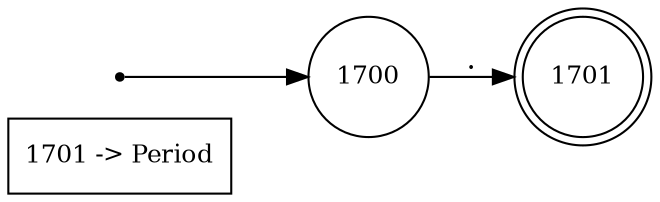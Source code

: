 digraph finite_state_machine {
	rankdir=LR;
	size="8,5"

	node [shape = rectangle, label="1701 -> Period", fontsize=12] token1701;

	node [shape = circle, label="1700", fontsize=12, color=black] 1700;
	node [shape = doublecircle, label="1701", fontsize=12, color=black] 1701;

	node [shape = point, color=black] q0;
	q0	->	1700;

	1700	->	1701	[ label = "." ];
}
